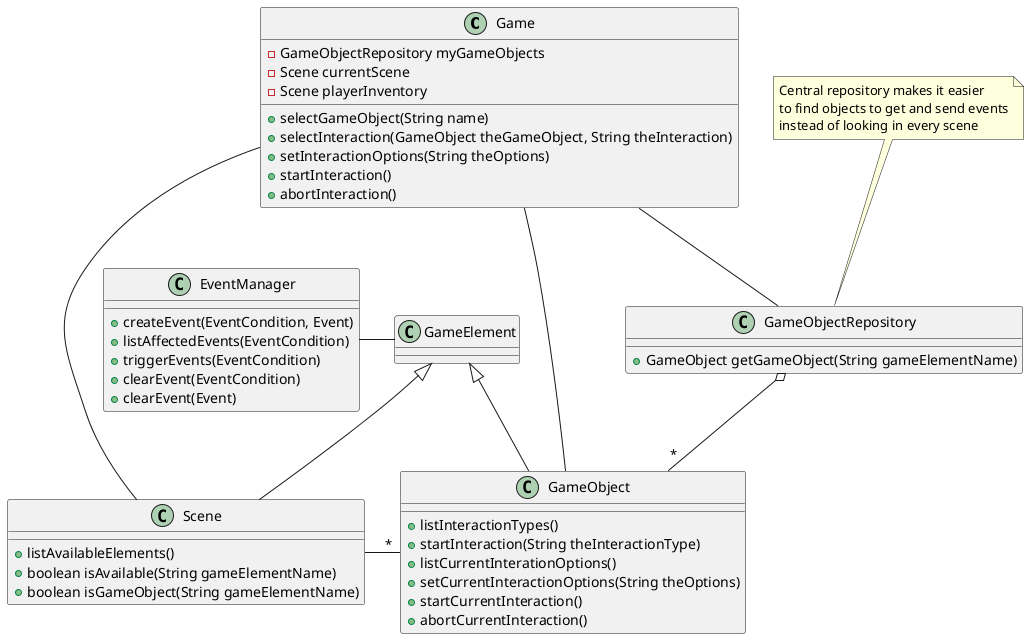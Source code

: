 @startuml
Game : +selectGameObject(String name)

Game : -GameObjectRepository myGameObjects
Game : -Scene currentScene
Game : -Scene playerInventory

Game -- Scene

Scene : +listAvailableElements()
Scene : +boolean isAvailable(String gameElementName)
Scene : +boolean isGameObject(String gameElementName)

GameElement <|-- Scene
Scene - "*" GameObject

class GameObjectRepository
note top of GameObjectRepository: Central repository makes it easier\nto find objects to get and send events\ninstead of looking in every scene
Game -- GameObjectRepository
GameObjectRepository : +GameObject getGameObject(String gameElementName)
GameObjectRepository o-- "*" GameObject

GameElement <|-- GameObject
Game -- GameObject
GameObject : +listInteractionTypes()

Game : +selectInteraction(GameObject theGameObject, String theInteraction)
GameObject : +startInteraction(String theInteractionType)
GameObject : +listCurrentInterationOptions()
Game : +setInteractionOptions(String theOptions)
GameObject : +setCurrentInteractionOptions(String theOptions)
Game : +startInteraction()
Game : +abortInteraction()
GameObject : +startCurrentInteraction()
GameObject : +abortCurrentInteraction()

EventManager - GameElement
EventManager : +createEvent(EventCondition, Event)
EventManager : +listAffectedEvents(EventCondition)
EventManager : +triggerEvents(EventCondition)
EventManager : +clearEvent(EventCondition)
EventManager : +clearEvent(Event)
@enduml